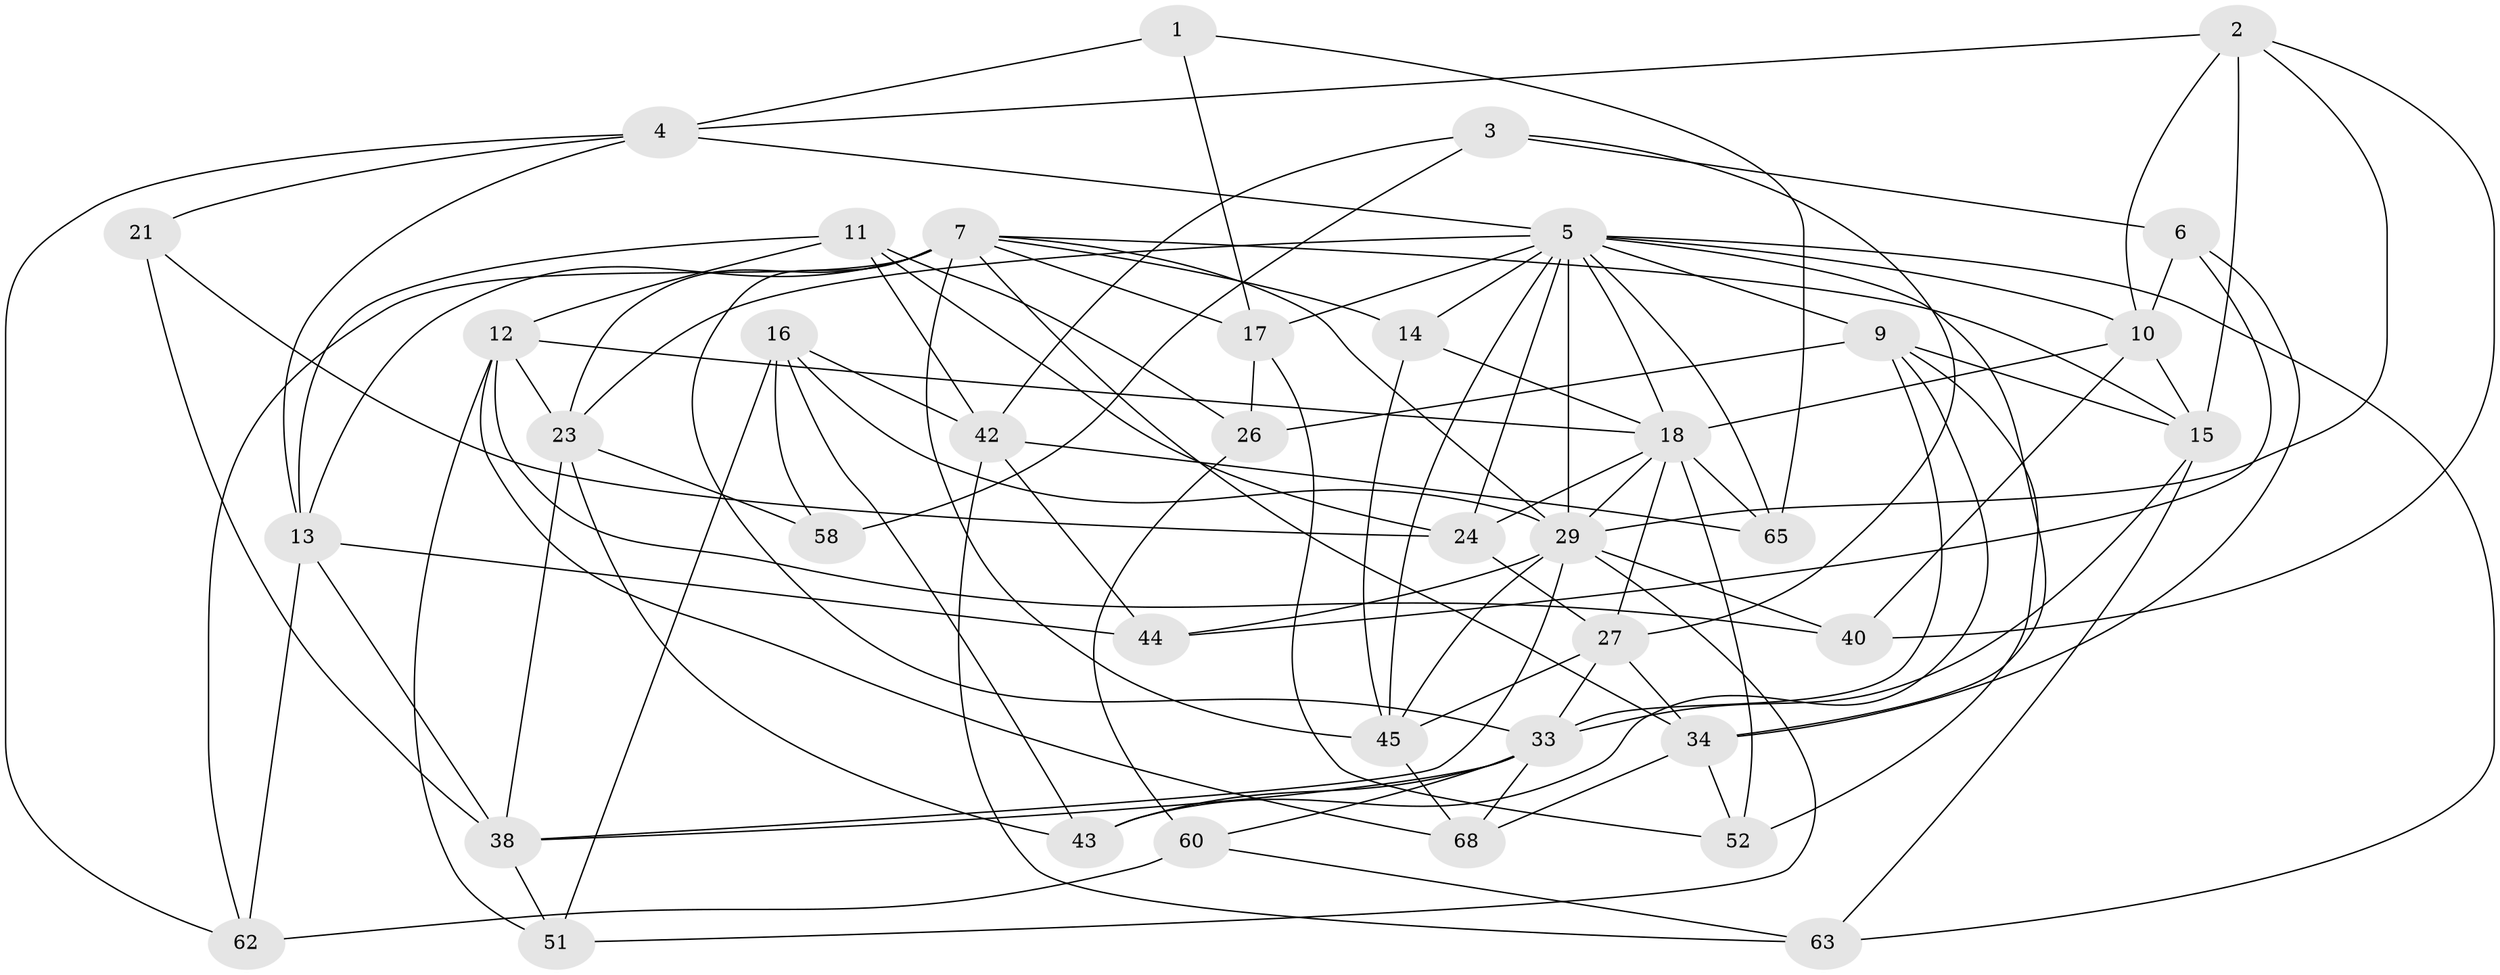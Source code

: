 // original degree distribution, {4: 1.0}
// Generated by graph-tools (version 1.1) at 2025/16/03/09/25 04:16:12]
// undirected, 39 vertices, 106 edges
graph export_dot {
graph [start="1"]
  node [color=gray90,style=filled];
  1;
  2 [super="+36"];
  3 [super="+74"];
  4 [super="+47+8"];
  5 [super="+25+30"];
  6 [super="+46"];
  7 [super="+56+31"];
  9 [super="+70"];
  10 [super="+39"];
  11 [super="+59"];
  12 [super="+28"];
  13 [super="+78"];
  14;
  15 [super="+19"];
  16 [super="+72"];
  17 [super="+22"];
  18 [super="+20+57+69"];
  21;
  23 [super="+64"];
  24 [super="+48"];
  26;
  27 [super="+67"];
  29 [super="+61+37"];
  33 [super="+54+71"];
  34 [super="+49"];
  38 [super="+41+66"];
  40;
  42 [super="+79+73"];
  43;
  44;
  45 [super="+53"];
  51;
  52;
  58;
  60;
  62;
  63;
  65;
  68;
  1 -- 65;
  1 -- 17 [weight=2];
  1 -- 4;
  2 -- 40;
  2 -- 10;
  2 -- 29;
  2 -- 15;
  2 -- 4 [weight=2];
  3 -- 42 [weight=2];
  3 -- 27;
  3 -- 58;
  3 -- 6 [weight=2];
  4 -- 21 [weight=2];
  4 -- 62;
  4 -- 5;
  4 -- 13;
  5 -- 63;
  5 -- 24 [weight=2];
  5 -- 23;
  5 -- 9;
  5 -- 45;
  5 -- 65;
  5 -- 34;
  5 -- 10;
  5 -- 14;
  5 -- 17;
  5 -- 18;
  5 -- 29;
  6 -- 10 [weight=2];
  6 -- 44;
  6 -- 34;
  7 -- 23;
  7 -- 17;
  7 -- 33;
  7 -- 29;
  7 -- 14;
  7 -- 34;
  7 -- 45;
  7 -- 13;
  7 -- 62;
  7 -- 15;
  9 -- 15;
  9 -- 43;
  9 -- 26;
  9 -- 52;
  9 -- 33;
  10 -- 18 [weight=2];
  10 -- 40;
  10 -- 15;
  11 -- 26;
  11 -- 13;
  11 -- 24;
  11 -- 42 [weight=2];
  11 -- 12;
  12 -- 51;
  12 -- 40;
  12 -- 18;
  12 -- 68;
  12 -- 23;
  13 -- 62;
  13 -- 44;
  13 -- 38;
  14 -- 45;
  14 -- 18;
  15 -- 33;
  15 -- 63;
  16 -- 58 [weight=2];
  16 -- 43;
  16 -- 42;
  16 -- 51;
  16 -- 29;
  17 -- 52;
  17 -- 26;
  18 -- 65;
  18 -- 27;
  18 -- 52;
  18 -- 24;
  18 -- 29;
  21 -- 24;
  21 -- 38;
  23 -- 58;
  23 -- 43;
  23 -- 38;
  24 -- 27;
  26 -- 60;
  27 -- 33;
  27 -- 34;
  27 -- 45;
  29 -- 51;
  29 -- 45;
  29 -- 38;
  29 -- 40;
  29 -- 44;
  33 -- 68;
  33 -- 38;
  33 -- 43;
  33 -- 60;
  34 -- 52;
  34 -- 68;
  38 -- 51;
  42 -- 63;
  42 -- 65;
  42 -- 44;
  45 -- 68;
  60 -- 62;
  60 -- 63;
}
